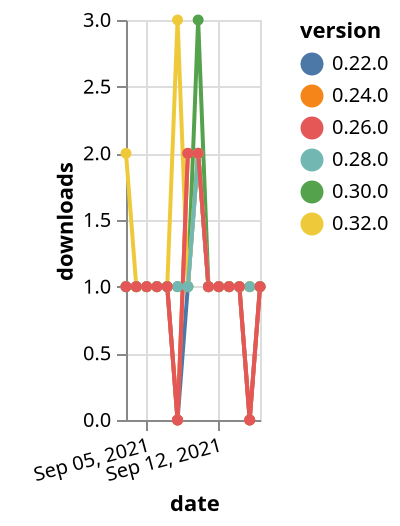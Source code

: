 {"$schema": "https://vega.github.io/schema/vega-lite/v5.json", "description": "A simple bar chart with embedded data.", "data": {"values": [{"date": "2021-09-03", "total": 254, "delta": 1, "version": "0.22.0"}, {"date": "2021-09-04", "total": 255, "delta": 1, "version": "0.22.0"}, {"date": "2021-09-05", "total": 256, "delta": 1, "version": "0.22.0"}, {"date": "2021-09-06", "total": 257, "delta": 1, "version": "0.22.0"}, {"date": "2021-09-07", "total": 258, "delta": 1, "version": "0.22.0"}, {"date": "2021-09-08", "total": 258, "delta": 0, "version": "0.22.0"}, {"date": "2021-09-09", "total": 259, "delta": 1, "version": "0.22.0"}, {"date": "2021-09-10", "total": 261, "delta": 2, "version": "0.22.0"}, {"date": "2021-09-11", "total": 262, "delta": 1, "version": "0.22.0"}, {"date": "2021-09-12", "total": 263, "delta": 1, "version": "0.22.0"}, {"date": "2021-09-13", "total": 264, "delta": 1, "version": "0.22.0"}, {"date": "2021-09-14", "total": 265, "delta": 1, "version": "0.22.0"}, {"date": "2021-09-15", "total": 265, "delta": 0, "version": "0.22.0"}, {"date": "2021-09-16", "total": 266, "delta": 1, "version": "0.22.0"}, {"date": "2021-09-03", "total": 204, "delta": 1, "version": "0.30.0"}, {"date": "2021-09-04", "total": 205, "delta": 1, "version": "0.30.0"}, {"date": "2021-09-05", "total": 206, "delta": 1, "version": "0.30.0"}, {"date": "2021-09-06", "total": 207, "delta": 1, "version": "0.30.0"}, {"date": "2021-09-07", "total": 208, "delta": 1, "version": "0.30.0"}, {"date": "2021-09-08", "total": 209, "delta": 1, "version": "0.30.0"}, {"date": "2021-09-09", "total": 210, "delta": 1, "version": "0.30.0"}, {"date": "2021-09-10", "total": 213, "delta": 3, "version": "0.30.0"}, {"date": "2021-09-11", "total": 214, "delta": 1, "version": "0.30.0"}, {"date": "2021-09-12", "total": 215, "delta": 1, "version": "0.30.0"}, {"date": "2021-09-13", "total": 216, "delta": 1, "version": "0.30.0"}, {"date": "2021-09-14", "total": 217, "delta": 1, "version": "0.30.0"}, {"date": "2021-09-15", "total": 218, "delta": 1, "version": "0.30.0"}, {"date": "2021-09-16", "total": 219, "delta": 1, "version": "0.30.0"}, {"date": "2021-09-03", "total": 130, "delta": 2, "version": "0.32.0"}, {"date": "2021-09-04", "total": 131, "delta": 1, "version": "0.32.0"}, {"date": "2021-09-05", "total": 132, "delta": 1, "version": "0.32.0"}, {"date": "2021-09-06", "total": 133, "delta": 1, "version": "0.32.0"}, {"date": "2021-09-07", "total": 134, "delta": 1, "version": "0.32.0"}, {"date": "2021-09-08", "total": 137, "delta": 3, "version": "0.32.0"}, {"date": "2021-09-09", "total": 138, "delta": 1, "version": "0.32.0"}, {"date": "2021-09-10", "total": 140, "delta": 2, "version": "0.32.0"}, {"date": "2021-09-11", "total": 141, "delta": 1, "version": "0.32.0"}, {"date": "2021-09-12", "total": 142, "delta": 1, "version": "0.32.0"}, {"date": "2021-09-13", "total": 143, "delta": 1, "version": "0.32.0"}, {"date": "2021-09-14", "total": 144, "delta": 1, "version": "0.32.0"}, {"date": "2021-09-15", "total": 145, "delta": 1, "version": "0.32.0"}, {"date": "2021-09-16", "total": 146, "delta": 1, "version": "0.32.0"}, {"date": "2021-09-03", "total": 216, "delta": 1, "version": "0.24.0"}, {"date": "2021-09-04", "total": 217, "delta": 1, "version": "0.24.0"}, {"date": "2021-09-05", "total": 218, "delta": 1, "version": "0.24.0"}, {"date": "2021-09-06", "total": 219, "delta": 1, "version": "0.24.0"}, {"date": "2021-09-07", "total": 220, "delta": 1, "version": "0.24.0"}, {"date": "2021-09-08", "total": 220, "delta": 0, "version": "0.24.0"}, {"date": "2021-09-09", "total": 222, "delta": 2, "version": "0.24.0"}, {"date": "2021-09-10", "total": 224, "delta": 2, "version": "0.24.0"}, {"date": "2021-09-11", "total": 225, "delta": 1, "version": "0.24.0"}, {"date": "2021-09-12", "total": 226, "delta": 1, "version": "0.24.0"}, {"date": "2021-09-13", "total": 227, "delta": 1, "version": "0.24.0"}, {"date": "2021-09-14", "total": 228, "delta": 1, "version": "0.24.0"}, {"date": "2021-09-15", "total": 228, "delta": 0, "version": "0.24.0"}, {"date": "2021-09-16", "total": 229, "delta": 1, "version": "0.24.0"}, {"date": "2021-09-03", "total": 179, "delta": 1, "version": "0.28.0"}, {"date": "2021-09-04", "total": 180, "delta": 1, "version": "0.28.0"}, {"date": "2021-09-05", "total": 181, "delta": 1, "version": "0.28.0"}, {"date": "2021-09-06", "total": 182, "delta": 1, "version": "0.28.0"}, {"date": "2021-09-07", "total": 183, "delta": 1, "version": "0.28.0"}, {"date": "2021-09-08", "total": 184, "delta": 1, "version": "0.28.0"}, {"date": "2021-09-09", "total": 185, "delta": 1, "version": "0.28.0"}, {"date": "2021-09-10", "total": 187, "delta": 2, "version": "0.28.0"}, {"date": "2021-09-11", "total": 188, "delta": 1, "version": "0.28.0"}, {"date": "2021-09-12", "total": 189, "delta": 1, "version": "0.28.0"}, {"date": "2021-09-13", "total": 190, "delta": 1, "version": "0.28.0"}, {"date": "2021-09-14", "total": 191, "delta": 1, "version": "0.28.0"}, {"date": "2021-09-15", "total": 192, "delta": 1, "version": "0.28.0"}, {"date": "2021-09-16", "total": 193, "delta": 1, "version": "0.28.0"}, {"date": "2021-09-03", "total": 207, "delta": 1, "version": "0.26.0"}, {"date": "2021-09-04", "total": 208, "delta": 1, "version": "0.26.0"}, {"date": "2021-09-05", "total": 209, "delta": 1, "version": "0.26.0"}, {"date": "2021-09-06", "total": 210, "delta": 1, "version": "0.26.0"}, {"date": "2021-09-07", "total": 211, "delta": 1, "version": "0.26.0"}, {"date": "2021-09-08", "total": 211, "delta": 0, "version": "0.26.0"}, {"date": "2021-09-09", "total": 213, "delta": 2, "version": "0.26.0"}, {"date": "2021-09-10", "total": 215, "delta": 2, "version": "0.26.0"}, {"date": "2021-09-11", "total": 216, "delta": 1, "version": "0.26.0"}, {"date": "2021-09-12", "total": 217, "delta": 1, "version": "0.26.0"}, {"date": "2021-09-13", "total": 218, "delta": 1, "version": "0.26.0"}, {"date": "2021-09-14", "total": 219, "delta": 1, "version": "0.26.0"}, {"date": "2021-09-15", "total": 219, "delta": 0, "version": "0.26.0"}, {"date": "2021-09-16", "total": 220, "delta": 1, "version": "0.26.0"}]}, "width": "container", "mark": {"type": "line", "point": {"filled": true}}, "encoding": {"x": {"field": "date", "type": "temporal", "timeUnit": "yearmonthdate", "title": "date", "axis": {"labelAngle": -15}}, "y": {"field": "delta", "type": "quantitative", "title": "downloads"}, "color": {"field": "version", "type": "nominal"}, "tooltip": {"field": "delta"}}}